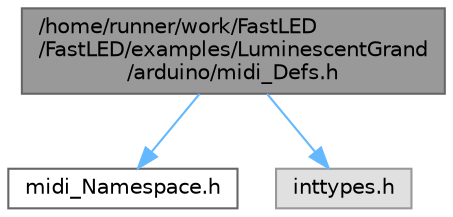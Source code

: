 digraph "/home/runner/work/FastLED/FastLED/examples/LuminescentGrand/arduino/midi_Defs.h"
{
 // INTERACTIVE_SVG=YES
 // LATEX_PDF_SIZE
  bgcolor="transparent";
  edge [fontname=Helvetica,fontsize=10,labelfontname=Helvetica,labelfontsize=10];
  node [fontname=Helvetica,fontsize=10,shape=box,height=0.2,width=0.4];
  Node1 [id="Node000001",label="/home/runner/work/FastLED\l/FastLED/examples/LuminescentGrand\l/arduino/midi_Defs.h",height=0.2,width=0.4,color="gray40", fillcolor="grey60", style="filled", fontcolor="black",tooltip="MIDI Library for the Arduino - Definitions."];
  Node1 -> Node2 [id="edge1_Node000001_Node000002",color="steelblue1",style="solid",tooltip=" "];
  Node2 [id="Node000002",label="midi_Namespace.h",height=0.2,width=0.4,color="grey40", fillcolor="white", style="filled",URL="$df/dce/midi___namespace_8h.html",tooltip="MIDI Library for the Arduino - Namespace declaration."];
  Node1 -> Node3 [id="edge2_Node000001_Node000003",color="steelblue1",style="solid",tooltip=" "];
  Node3 [id="Node000003",label="inttypes.h",height=0.2,width=0.4,color="grey60", fillcolor="#E0E0E0", style="filled",tooltip=" "];
}
